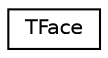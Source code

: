 digraph G
{
  edge [fontname="Helvetica",fontsize="10",labelfontname="Helvetica",labelfontsize="10"];
  node [fontname="Helvetica",fontsize="10",shape=record];
  rankdir=LR;
  Node1 [label="TFace",height=0.2,width=0.4,color="black", fillcolor="white", style="filled",URL="$df/de0/structTFace.html"];
}
